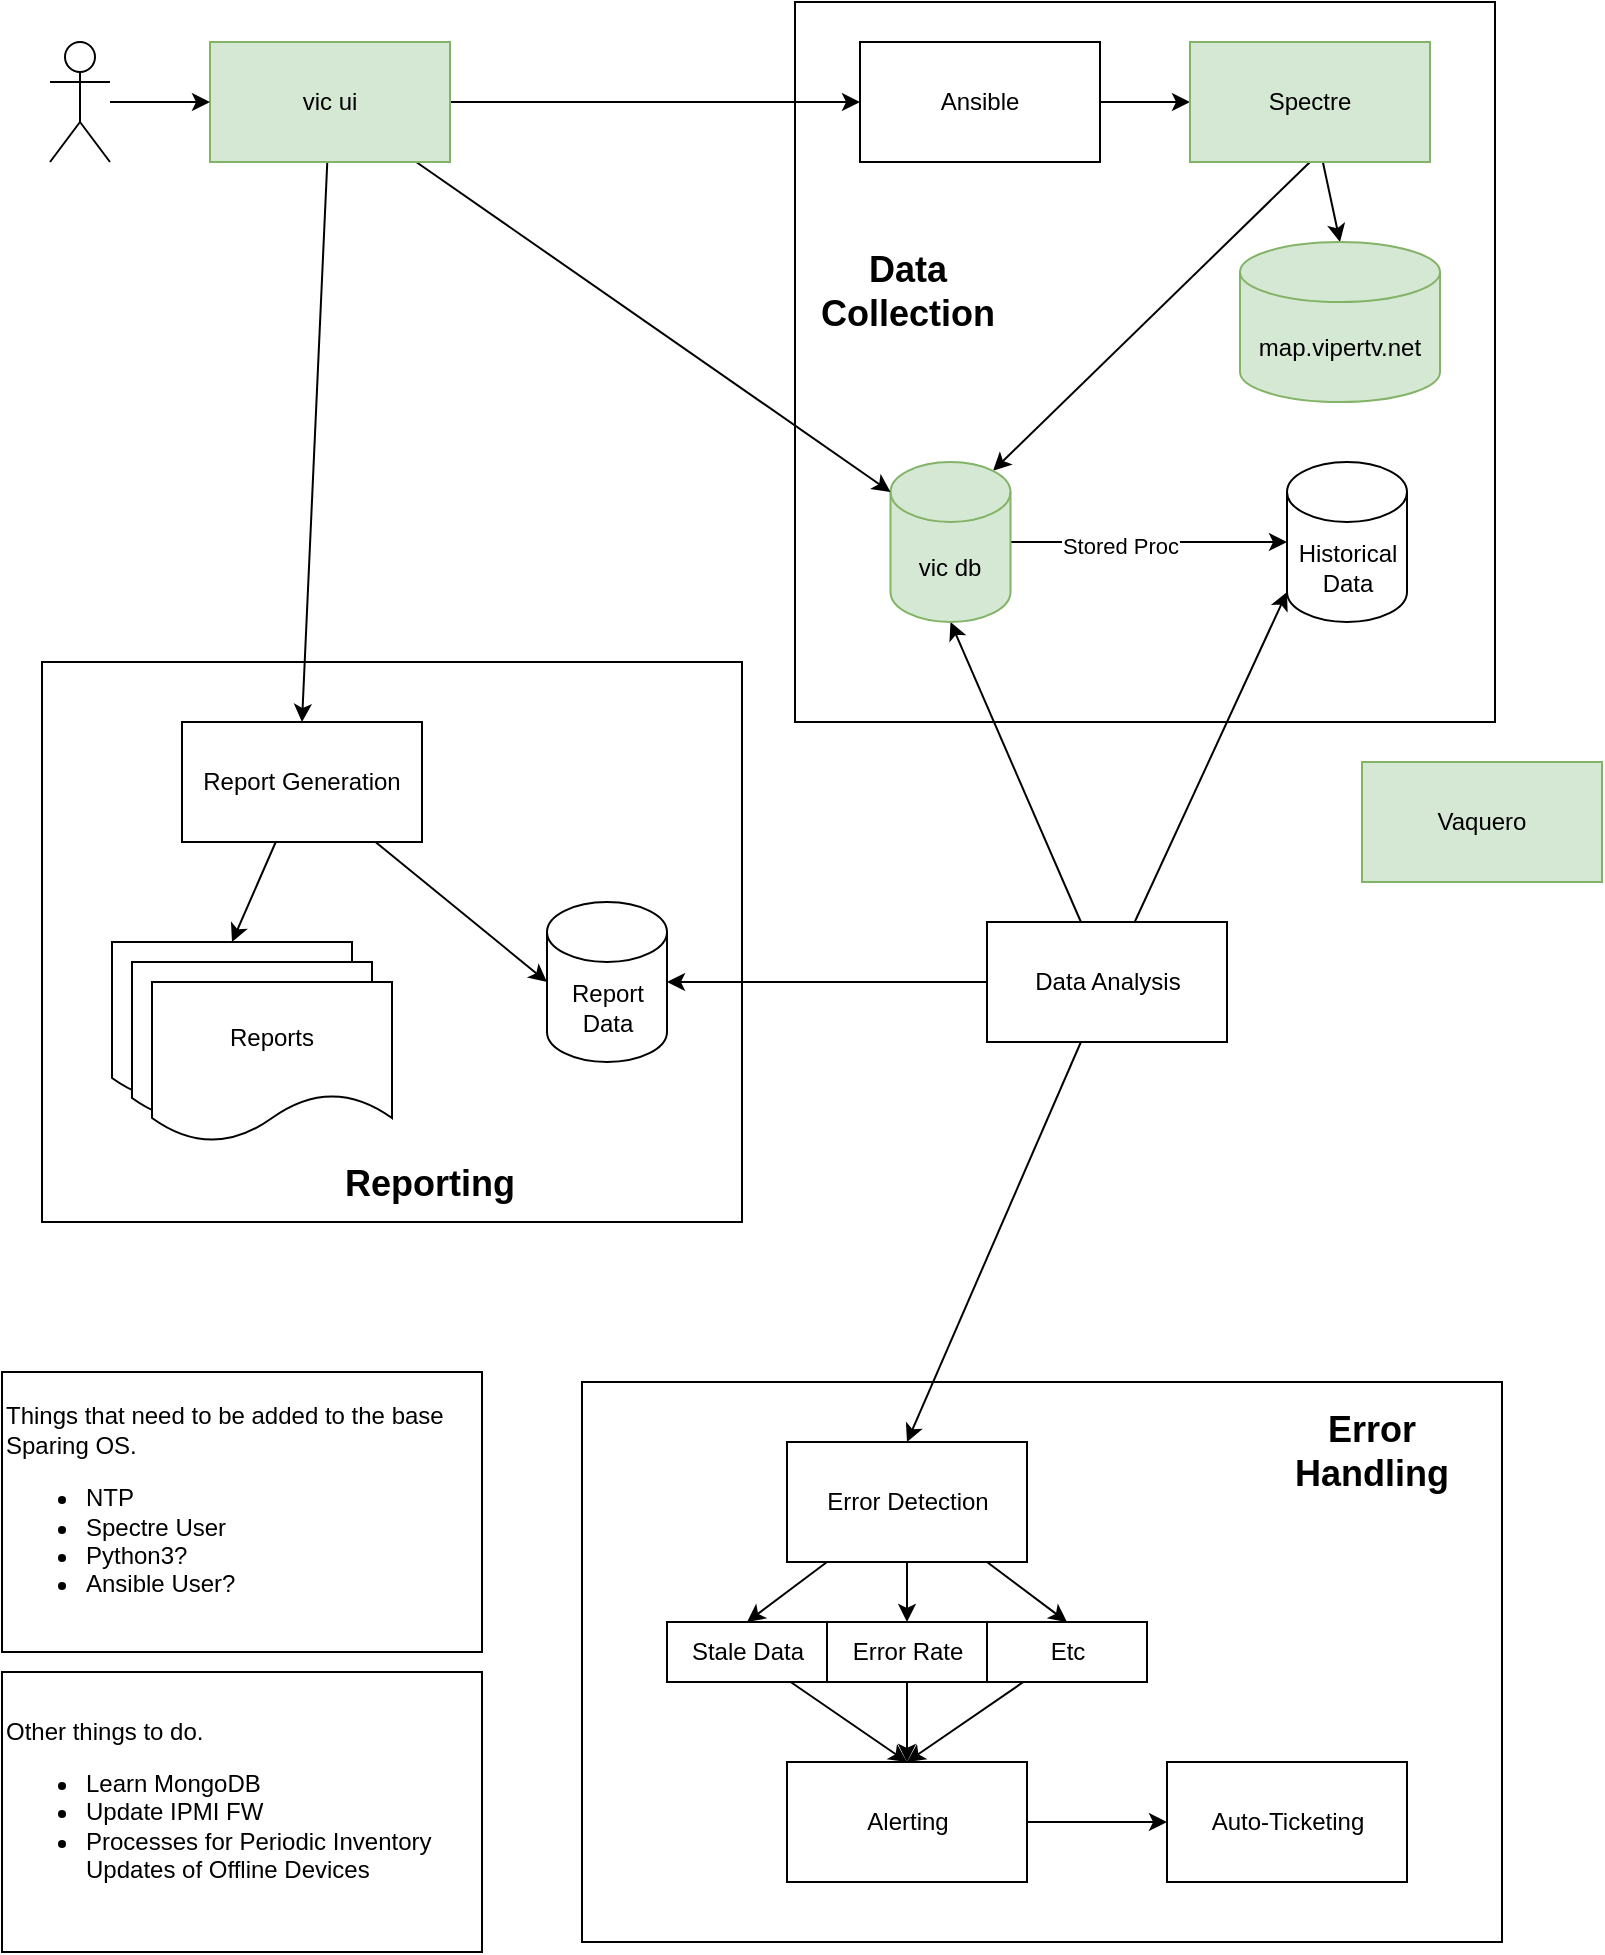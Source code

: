 <mxfile version="16.5.5" type="github" pages="2">
  <diagram id="iNa6gwHDbmFlnGHxlJda" name="Page-1">
    <mxGraphModel dx="1180" dy="764" grid="1" gridSize="10" guides="1" tooltips="1" connect="1" arrows="1" fold="1" page="1" pageScale="1" pageWidth="850" pageHeight="1100" math="0" shadow="0">
      <root>
        <mxCell id="0" />
        <mxCell id="1" parent="0" />
        <mxCell id="HMwS3oWkcflXyOTSQmY--22" value="" style="rounded=0;whiteSpace=wrap;html=1;" vertex="1" parent="1">
          <mxGeometry x="60" y="400" width="350" height="280" as="geometry" />
        </mxCell>
        <mxCell id="HMwS3oWkcflXyOTSQmY--19" value="" style="rounded=0;whiteSpace=wrap;html=1;" vertex="1" parent="1">
          <mxGeometry x="330" y="760" width="460" height="280" as="geometry" />
        </mxCell>
        <mxCell id="YTpRBcynnp5LrahA9CbU-48" value="" style="rounded=0;whiteSpace=wrap;html=1;align=center;" vertex="1" parent="1">
          <mxGeometry x="436.5" y="70" width="350" height="360" as="geometry" />
        </mxCell>
        <mxCell id="HMwS3oWkcflXyOTSQmY--2" style="edgeStyle=none;rounded=0;orthogonalLoop=1;jettySize=auto;html=1;entryX=0;entryY=0.5;entryDx=0;entryDy=0;entryPerimeter=0;" edge="1" parent="1" source="YTpRBcynnp5LrahA9CbU-1" target="HMwS3oWkcflXyOTSQmY--1">
          <mxGeometry relative="1" as="geometry" />
        </mxCell>
        <mxCell id="HMwS3oWkcflXyOTSQmY--8" style="edgeStyle=none;rounded=0;orthogonalLoop=1;jettySize=auto;html=1;entryX=0.5;entryY=0;entryDx=0;entryDy=0;" edge="1" parent="1" source="YTpRBcynnp5LrahA9CbU-1" target="HMwS3oWkcflXyOTSQmY--3">
          <mxGeometry relative="1" as="geometry" />
        </mxCell>
        <mxCell id="YTpRBcynnp5LrahA9CbU-1" value="Report Generation" style="rounded=0;whiteSpace=wrap;html=1;" vertex="1" parent="1">
          <mxGeometry x="130" y="430" width="120" height="60" as="geometry" />
        </mxCell>
        <mxCell id="YTpRBcynnp5LrahA9CbU-15" style="edgeStyle=none;rounded=0;orthogonalLoop=1;jettySize=auto;html=1;entryX=0.5;entryY=0;entryDx=0;entryDy=0;" edge="1" parent="1" source="YTpRBcynnp5LrahA9CbU-4" target="YTpRBcynnp5LrahA9CbU-5">
          <mxGeometry relative="1" as="geometry" />
        </mxCell>
        <mxCell id="YTpRBcynnp5LrahA9CbU-31" style="edgeStyle=none;rounded=0;orthogonalLoop=1;jettySize=auto;html=1;entryX=1;entryY=0.5;entryDx=0;entryDy=0;entryPerimeter=0;" edge="1" parent="1" source="YTpRBcynnp5LrahA9CbU-4" target="HMwS3oWkcflXyOTSQmY--1">
          <mxGeometry relative="1" as="geometry">
            <mxPoint x="312.5" y="690" as="targetPoint" />
          </mxGeometry>
        </mxCell>
        <mxCell id="YTpRBcynnp5LrahA9CbU-47" style="edgeStyle=none;rounded=0;orthogonalLoop=1;jettySize=auto;html=1;entryX=0.5;entryY=1;entryDx=0;entryDy=0;entryPerimeter=0;" edge="1" parent="1" source="YTpRBcynnp5LrahA9CbU-4" target="YTpRBcynnp5LrahA9CbU-38">
          <mxGeometry relative="1" as="geometry" />
        </mxCell>
        <mxCell id="YTpRBcynnp5LrahA9CbU-52" style="edgeStyle=none;rounded=0;orthogonalLoop=1;jettySize=auto;html=1;entryX=0;entryY=1;entryDx=0;entryDy=-15;entryPerimeter=0;" edge="1" parent="1" source="YTpRBcynnp5LrahA9CbU-4" target="YTpRBcynnp5LrahA9CbU-39">
          <mxGeometry relative="1" as="geometry" />
        </mxCell>
        <mxCell id="YTpRBcynnp5LrahA9CbU-4" value="Data Analysis" style="rounded=0;whiteSpace=wrap;html=1;" vertex="1" parent="1">
          <mxGeometry x="532.5" y="530" width="120" height="60" as="geometry" />
        </mxCell>
        <mxCell id="YTpRBcynnp5LrahA9CbU-13" style="edgeStyle=none;rounded=0;orthogonalLoop=1;jettySize=auto;html=1;entryX=0.5;entryY=0;entryDx=0;entryDy=0;" edge="1" parent="1" source="YTpRBcynnp5LrahA9CbU-5" target="YTpRBcynnp5LrahA9CbU-10">
          <mxGeometry relative="1" as="geometry" />
        </mxCell>
        <mxCell id="YTpRBcynnp5LrahA9CbU-14" style="edgeStyle=none;rounded=0;orthogonalLoop=1;jettySize=auto;html=1;entryX=0.5;entryY=0;entryDx=0;entryDy=0;" edge="1" parent="1" source="YTpRBcynnp5LrahA9CbU-5" target="YTpRBcynnp5LrahA9CbU-9">
          <mxGeometry relative="1" as="geometry" />
        </mxCell>
        <mxCell id="YTpRBcynnp5LrahA9CbU-24" style="edgeStyle=none;rounded=0;orthogonalLoop=1;jettySize=auto;html=1;exitX=1;exitY=0.5;exitDx=0;exitDy=0;entryX=0;entryY=0.5;entryDx=0;entryDy=0;" edge="1" parent="1" source="YTpRBcynnp5LrahA9CbU-18" target="YTpRBcynnp5LrahA9CbU-23">
          <mxGeometry relative="1" as="geometry" />
        </mxCell>
        <mxCell id="HMwS3oWkcflXyOTSQmY--13" style="edgeStyle=none;rounded=0;orthogonalLoop=1;jettySize=auto;html=1;entryX=0.5;entryY=0;entryDx=0;entryDy=0;" edge="1" parent="1" source="YTpRBcynnp5LrahA9CbU-5" target="HMwS3oWkcflXyOTSQmY--10">
          <mxGeometry relative="1" as="geometry" />
        </mxCell>
        <mxCell id="YTpRBcynnp5LrahA9CbU-5" value="Error Detection" style="rounded=0;whiteSpace=wrap;html=1;" vertex="1" parent="1">
          <mxGeometry x="432.5" y="790" width="120" height="60" as="geometry" />
        </mxCell>
        <mxCell id="YTpRBcynnp5LrahA9CbU-26" style="edgeStyle=none;rounded=0;orthogonalLoop=1;jettySize=auto;html=1;entryX=0.855;entryY=0;entryDx=0;entryDy=4.35;entryPerimeter=0;exitX=0.5;exitY=1;exitDx=0;exitDy=0;" edge="1" parent="1" source="YTpRBcynnp5LrahA9CbU-27" target="YTpRBcynnp5LrahA9CbU-38">
          <mxGeometry relative="1" as="geometry">
            <mxPoint x="720" y="330" as="sourcePoint" />
          </mxGeometry>
        </mxCell>
        <mxCell id="YTpRBcynnp5LrahA9CbU-19" style="edgeStyle=none;rounded=0;orthogonalLoop=1;jettySize=auto;html=1;entryX=0.5;entryY=0;entryDx=0;entryDy=0;" edge="1" parent="1" source="YTpRBcynnp5LrahA9CbU-9" target="YTpRBcynnp5LrahA9CbU-18">
          <mxGeometry relative="1" as="geometry" />
        </mxCell>
        <mxCell id="YTpRBcynnp5LrahA9CbU-9" value="Stale Data" style="rounded=0;whiteSpace=wrap;html=1;" vertex="1" parent="1">
          <mxGeometry x="372.5" y="880" width="80" height="30" as="geometry" />
        </mxCell>
        <mxCell id="YTpRBcynnp5LrahA9CbU-20" style="edgeStyle=none;rounded=0;orthogonalLoop=1;jettySize=auto;html=1;entryX=0.5;entryY=0;entryDx=0;entryDy=0;" edge="1" parent="1" source="YTpRBcynnp5LrahA9CbU-10" target="YTpRBcynnp5LrahA9CbU-18">
          <mxGeometry relative="1" as="geometry">
            <mxPoint x="487.5" y="950" as="targetPoint" />
          </mxGeometry>
        </mxCell>
        <mxCell id="YTpRBcynnp5LrahA9CbU-10" value="Error Rate" style="rounded=0;whiteSpace=wrap;html=1;" vertex="1" parent="1">
          <mxGeometry x="452.5" y="880" width="80" height="30" as="geometry" />
        </mxCell>
        <mxCell id="YTpRBcynnp5LrahA9CbU-18" value="Alerting" style="rounded=0;whiteSpace=wrap;html=1;" vertex="1" parent="1">
          <mxGeometry x="432.5" y="950" width="120" height="60" as="geometry" />
        </mxCell>
        <mxCell id="YTpRBcynnp5LrahA9CbU-29" style="edgeStyle=none;rounded=0;orthogonalLoop=1;jettySize=auto;html=1;entryX=0;entryY=0.5;entryDx=0;entryDy=0;" edge="1" parent="1" source="YTpRBcynnp5LrahA9CbU-21" target="YTpRBcynnp5LrahA9CbU-27">
          <mxGeometry relative="1" as="geometry" />
        </mxCell>
        <mxCell id="YTpRBcynnp5LrahA9CbU-21" value="Ansible" style="rounded=0;whiteSpace=wrap;html=1;" vertex="1" parent="1">
          <mxGeometry x="469" y="90" width="120" height="60" as="geometry" />
        </mxCell>
        <mxCell id="YTpRBcynnp5LrahA9CbU-23" value="Auto-Ticketing" style="rounded=0;whiteSpace=wrap;html=1;" vertex="1" parent="1">
          <mxGeometry x="622.5" y="950" width="120" height="60" as="geometry" />
        </mxCell>
        <mxCell id="YTpRBcynnp5LrahA9CbU-50" style="edgeStyle=none;rounded=0;orthogonalLoop=1;jettySize=auto;html=1;entryX=0.5;entryY=0;entryDx=0;entryDy=0;entryPerimeter=0;" edge="1" parent="1" source="YTpRBcynnp5LrahA9CbU-27" target="YTpRBcynnp5LrahA9CbU-49">
          <mxGeometry relative="1" as="geometry" />
        </mxCell>
        <mxCell id="YTpRBcynnp5LrahA9CbU-27" value="Spectre" style="rounded=0;whiteSpace=wrap;html=1;fillColor=#d5e8d4;strokeColor=#82b366;" vertex="1" parent="1">
          <mxGeometry x="634" y="90" width="120" height="60" as="geometry" />
        </mxCell>
        <mxCell id="YTpRBcynnp5LrahA9CbU-36" value="&lt;div&gt;Things that need to be added to the base Sparing OS.&lt;/div&gt;&lt;ul&gt;&lt;li&gt;NTP&lt;/li&gt;&lt;li&gt;Spectre User&lt;/li&gt;&lt;li&gt;Python3?&lt;/li&gt;&lt;li&gt;Ansible User?&lt;/li&gt;&lt;/ul&gt;" style="rounded=0;whiteSpace=wrap;html=1;align=left;" vertex="1" parent="1">
          <mxGeometry x="40" y="755" width="240" height="140" as="geometry" />
        </mxCell>
        <mxCell id="YTpRBcynnp5LrahA9CbU-37" value="Other things to do.&lt;br&gt;&lt;ul&gt;&lt;li&gt;Learn MongoDB&lt;/li&gt;&lt;li&gt;Update IPMI FW&lt;/li&gt;&lt;li&gt;Processes for Periodic Inventory Updates of Offline Devices&lt;/li&gt;&lt;/ul&gt;" style="rounded=0;whiteSpace=wrap;html=1;align=left;" vertex="1" parent="1">
          <mxGeometry x="40" y="905" width="240" height="140" as="geometry" />
        </mxCell>
        <mxCell id="YTpRBcynnp5LrahA9CbU-46" style="edgeStyle=none;rounded=0;orthogonalLoop=1;jettySize=auto;html=1;entryX=0;entryY=0.5;entryDx=0;entryDy=0;entryPerimeter=0;" edge="1" parent="1" source="YTpRBcynnp5LrahA9CbU-38" target="YTpRBcynnp5LrahA9CbU-39">
          <mxGeometry relative="1" as="geometry" />
        </mxCell>
        <mxCell id="YTpRBcynnp5LrahA9CbU-51" value="Stored Proc" style="edgeLabel;html=1;align=center;verticalAlign=middle;resizable=0;points=[];" vertex="1" connectable="0" parent="YTpRBcynnp5LrahA9CbU-46">
          <mxGeometry x="-0.215" y="-2" relative="1" as="geometry">
            <mxPoint as="offset" />
          </mxGeometry>
        </mxCell>
        <mxCell id="YTpRBcynnp5LrahA9CbU-38" value="vic db" style="shape=cylinder3;whiteSpace=wrap;html=1;boundedLbl=1;backgroundOutline=1;size=15;fillColor=#d5e8d4;strokeColor=#82b366;" vertex="1" parent="1">
          <mxGeometry x="484.25" y="300" width="60" height="80" as="geometry" />
        </mxCell>
        <mxCell id="YTpRBcynnp5LrahA9CbU-39" value="&lt;span&gt;Historical Data&lt;/span&gt;" style="shape=cylinder3;whiteSpace=wrap;html=1;boundedLbl=1;backgroundOutline=1;size=15;" vertex="1" parent="1">
          <mxGeometry x="682.5" y="300" width="60" height="80" as="geometry" />
        </mxCell>
        <mxCell id="YTpRBcynnp5LrahA9CbU-40" style="edgeStyle=none;rounded=0;orthogonalLoop=1;jettySize=auto;html=1;exitX=0.5;exitY=0;exitDx=0;exitDy=0;exitPerimeter=0;" edge="1" parent="1" source="YTpRBcynnp5LrahA9CbU-39" target="YTpRBcynnp5LrahA9CbU-39">
          <mxGeometry relative="1" as="geometry" />
        </mxCell>
        <mxCell id="YTpRBcynnp5LrahA9CbU-43" style="edgeStyle=none;rounded=0;orthogonalLoop=1;jettySize=auto;html=1;entryX=0;entryY=0;entryDx=0;entryDy=15;entryPerimeter=0;" edge="1" parent="1" source="YTpRBcynnp5LrahA9CbU-42" target="YTpRBcynnp5LrahA9CbU-38">
          <mxGeometry relative="1" as="geometry" />
        </mxCell>
        <mxCell id="YTpRBcynnp5LrahA9CbU-44" style="edgeStyle=none;rounded=0;orthogonalLoop=1;jettySize=auto;html=1;entryX=0;entryY=0.5;entryDx=0;entryDy=0;" edge="1" parent="1" source="YTpRBcynnp5LrahA9CbU-42" target="YTpRBcynnp5LrahA9CbU-21">
          <mxGeometry relative="1" as="geometry" />
        </mxCell>
        <mxCell id="YTpRBcynnp5LrahA9CbU-45" style="edgeStyle=none;rounded=0;orthogonalLoop=1;jettySize=auto;html=1;entryX=0.5;entryY=0;entryDx=0;entryDy=0;" edge="1" parent="1" source="YTpRBcynnp5LrahA9CbU-42" target="YTpRBcynnp5LrahA9CbU-1">
          <mxGeometry relative="1" as="geometry" />
        </mxCell>
        <mxCell id="YTpRBcynnp5LrahA9CbU-42" value="vic ui" style="rounded=0;whiteSpace=wrap;html=1;fillColor=#d5e8d4;strokeColor=#82b366;" vertex="1" parent="1">
          <mxGeometry x="144" y="90" width="120" height="60" as="geometry" />
        </mxCell>
        <mxCell id="YTpRBcynnp5LrahA9CbU-49" value="map.vipertv.net" style="shape=cylinder3;whiteSpace=wrap;html=1;boundedLbl=1;backgroundOutline=1;size=15;fillColor=#d5e8d4;strokeColor=#82b366;" vertex="1" parent="1">
          <mxGeometry x="659" y="190" width="100" height="80" as="geometry" />
        </mxCell>
        <mxCell id="HMwS3oWkcflXyOTSQmY--1" value="Report Data" style="shape=cylinder3;whiteSpace=wrap;html=1;boundedLbl=1;backgroundOutline=1;size=15;" vertex="1" parent="1">
          <mxGeometry x="312.5" y="520" width="60" height="80" as="geometry" />
        </mxCell>
        <mxCell id="HMwS3oWkcflXyOTSQmY--6" value="" style="group" vertex="1" connectable="0" parent="1">
          <mxGeometry x="95" y="540" width="140" height="100" as="geometry" />
        </mxCell>
        <mxCell id="HMwS3oWkcflXyOTSQmY--3" value="" style="shape=document;whiteSpace=wrap;html=1;boundedLbl=1;" vertex="1" parent="HMwS3oWkcflXyOTSQmY--6">
          <mxGeometry width="120" height="80" as="geometry" />
        </mxCell>
        <mxCell id="HMwS3oWkcflXyOTSQmY--4" value="" style="shape=document;whiteSpace=wrap;html=1;boundedLbl=1;" vertex="1" parent="HMwS3oWkcflXyOTSQmY--6">
          <mxGeometry x="10" y="10" width="120" height="80" as="geometry" />
        </mxCell>
        <mxCell id="HMwS3oWkcflXyOTSQmY--5" value="Reports" style="shape=document;whiteSpace=wrap;html=1;boundedLbl=1;" vertex="1" parent="HMwS3oWkcflXyOTSQmY--6">
          <mxGeometry x="20" y="20" width="120" height="80" as="geometry" />
        </mxCell>
        <mxCell id="HMwS3oWkcflXyOTSQmY--11" style="edgeStyle=none;rounded=0;orthogonalLoop=1;jettySize=auto;html=1;entryX=0.5;entryY=0;entryDx=0;entryDy=0;" edge="1" parent="1" source="HMwS3oWkcflXyOTSQmY--10" target="YTpRBcynnp5LrahA9CbU-18">
          <mxGeometry relative="1" as="geometry" />
        </mxCell>
        <mxCell id="HMwS3oWkcflXyOTSQmY--10" value="Etc" style="rounded=0;whiteSpace=wrap;html=1;" vertex="1" parent="1">
          <mxGeometry x="532.5" y="880" width="80" height="30" as="geometry" />
        </mxCell>
        <mxCell id="HMwS3oWkcflXyOTSQmY--15" style="edgeStyle=none;rounded=0;orthogonalLoop=1;jettySize=auto;html=1;entryX=0;entryY=0.5;entryDx=0;entryDy=0;" edge="1" parent="1" source="HMwS3oWkcflXyOTSQmY--14" target="YTpRBcynnp5LrahA9CbU-42">
          <mxGeometry relative="1" as="geometry" />
        </mxCell>
        <mxCell id="HMwS3oWkcflXyOTSQmY--14" value="" style="shape=umlActor;verticalLabelPosition=bottom;verticalAlign=top;html=1;outlineConnect=0;" vertex="1" parent="1">
          <mxGeometry x="64" y="90" width="30" height="60" as="geometry" />
        </mxCell>
        <mxCell id="HMwS3oWkcflXyOTSQmY--20" value="&lt;h2&gt;Error Handling&lt;/h2&gt;" style="text;html=1;strokeColor=none;fillColor=none;align=center;verticalAlign=middle;whiteSpace=wrap;rounded=0;" vertex="1" parent="1">
          <mxGeometry x="670" y="780" width="110" height="30" as="geometry" />
        </mxCell>
        <mxCell id="HMwS3oWkcflXyOTSQmY--21" value="&lt;h2&gt;Data Collection&lt;/h2&gt;" style="text;html=1;strokeColor=none;fillColor=none;align=center;verticalAlign=middle;whiteSpace=wrap;rounded=0;" vertex="1" parent="1">
          <mxGeometry x="440.75" y="200" width="103.5" height="30" as="geometry" />
        </mxCell>
        <mxCell id="HMwS3oWkcflXyOTSQmY--23" value="&lt;h2&gt;Reporting&lt;/h2&gt;" style="text;html=1;strokeColor=none;fillColor=none;align=center;verticalAlign=middle;whiteSpace=wrap;rounded=0;" vertex="1" parent="1">
          <mxGeometry x="199" y="646" width="110" height="30" as="geometry" />
        </mxCell>
        <mxCell id="HMwS3oWkcflXyOTSQmY--25" value="Vaquero" style="rounded=0;whiteSpace=wrap;html=1;fillColor=#d5e8d4;strokeColor=#82b366;" vertex="1" parent="1">
          <mxGeometry x="720" y="450" width="120" height="60" as="geometry" />
        </mxCell>
      </root>
    </mxGraphModel>
  </diagram>
  <diagram id="oy0TSkVBTCcd7K_Q4QAu" name="Page-2">
    <mxGraphModel dx="1298" dy="840" grid="1" gridSize="10" guides="1" tooltips="1" connect="1" arrows="1" fold="1" page="1" pageScale="1" pageWidth="850" pageHeight="1100" math="0" shadow="0">
      <root>
        <mxCell id="VLt_9roAdXt-bkGlbZfn-0" />
        <mxCell id="VLt_9roAdXt-bkGlbZfn-1" parent="VLt_9roAdXt-bkGlbZfn-0" />
      </root>
    </mxGraphModel>
  </diagram>
</mxfile>
